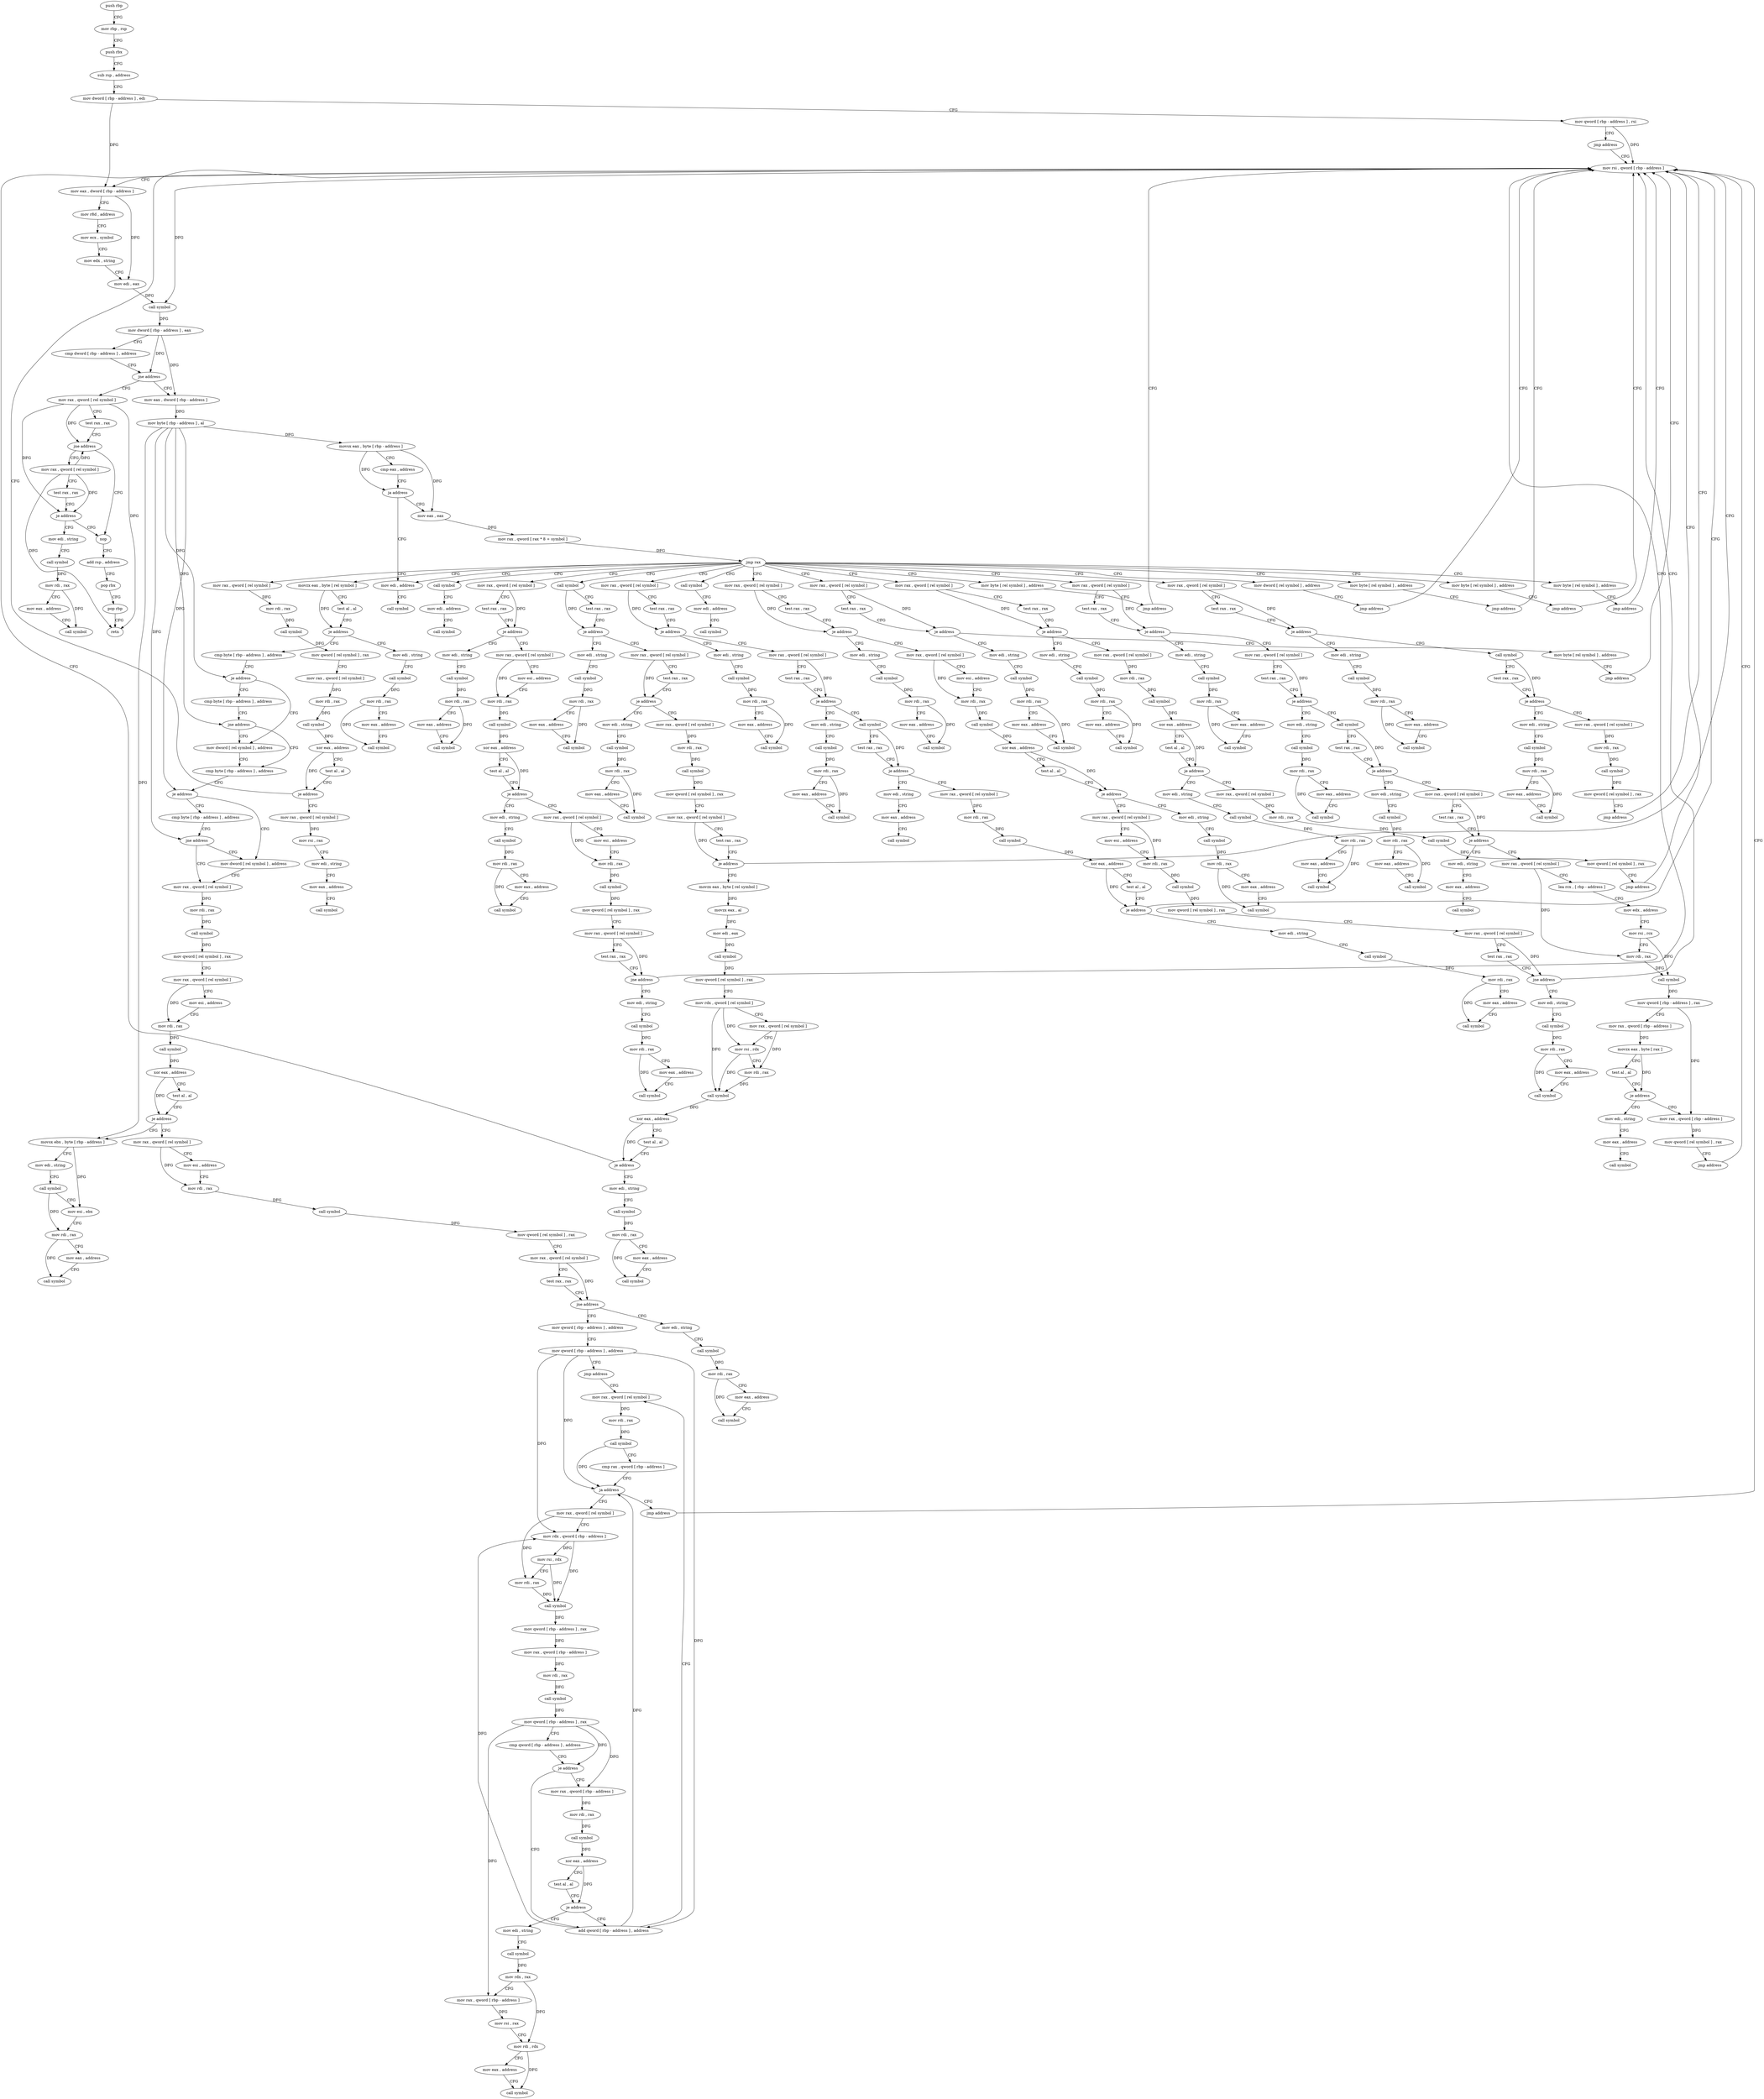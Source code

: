 digraph "func" {
"4219807" [label = "push rbp" ]
"4219808" [label = "mov rbp , rsp" ]
"4219811" [label = "push rbx" ]
"4219812" [label = "sub rsp , address" ]
"4219816" [label = "mov dword [ rbp - address ] , edi" ]
"4219819" [label = "mov qword [ rbp - address ] , rsi" ]
"4219823" [label = "jmp address" ]
"4221516" [label = "mov rsi , qword [ rbp - address ]" ]
"4221520" [label = "mov eax , dword [ rbp - address ]" ]
"4221523" [label = "mov r8d , address" ]
"4221529" [label = "mov ecx , symbol" ]
"4221534" [label = "mov edx , string" ]
"4221539" [label = "mov edi , eax" ]
"4221541" [label = "call symbol" ]
"4221546" [label = "mov dword [ rbp - address ] , eax" ]
"4221549" [label = "cmp dword [ rbp - address ] , address" ]
"4221553" [label = "jne address" ]
"4219828" [label = "mov eax , dword [ rbp - address ]" ]
"4221559" [label = "mov rax , qword [ rel symbol ]" ]
"4219831" [label = "mov byte [ rbp - address ] , al" ]
"4219834" [label = "movsx eax , byte [ rbp - address ]" ]
"4219838" [label = "cmp eax , address" ]
"4219841" [label = "ja address" ]
"4221506" [label = "mov edi , address" ]
"4219847" [label = "mov eax , eax" ]
"4221566" [label = "test rax , rax" ]
"4221569" [label = "jne address" ]
"4221606" [label = "nop" ]
"4221571" [label = "mov rax , qword [ rel symbol ]" ]
"4221511" [label = "call symbol" ]
"4219849" [label = "mov rax , qword [ rax * 8 + symbol ]" ]
"4219857" [label = "jmp rax" ]
"4219859" [label = "call symbol" ]
"4219874" [label = "call symbol" ]
"4219889" [label = "mov rax , qword [ rel symbol ]" ]
"4219967" [label = "call symbol" ]
"4220161" [label = "mov rax , qword [ rel symbol ]" ]
"4220310" [label = "mov rax , qword [ rel symbol ]" ]
"4220513" [label = "mov rax , qword [ rel symbol ]" ]
"4220608" [label = "mov byte [ rel symbol ] , address" ]
"4220620" [label = "mov byte [ rel symbol ] , address" ]
"4220632" [label = "mov dword [ rel symbol ] , address" ]
"4220647" [label = "mov byte [ rel symbol ] , address" ]
"4220659" [label = "mov rax , qword [ rel symbol ]" ]
"4220815" [label = "mov rax , qword [ rel symbol ]" ]
"4220922" [label = "mov rax , qword [ rel symbol ]" ]
"4221078" [label = "movzx eax , byte [ rel symbol ]" ]
"4221443" [label = "mov byte [ rel symbol ] , address" ]
"4221452" [label = "mov rax , qword [ rel symbol ]" ]
"4221607" [label = "add rsp , address" ]
"4221611" [label = "pop rbx" ]
"4221612" [label = "pop rbp" ]
"4221613" [label = "retn" ]
"4221578" [label = "test rax , rax" ]
"4221581" [label = "je address" ]
"4221583" [label = "mov edi , string" ]
"4219864" [label = "mov edi , address" ]
"4219869" [label = "call symbol" ]
"4219879" [label = "mov edi , address" ]
"4219884" [label = "call symbol" ]
"4219896" [label = "mov rdi , rax" ]
"4219899" [label = "call symbol" ]
"4219904" [label = "mov qword [ rel symbol ] , rax" ]
"4219911" [label = "mov rax , qword [ rel symbol ]" ]
"4219918" [label = "mov rdi , rax" ]
"4219921" [label = "call symbol" ]
"4219926" [label = "xor eax , address" ]
"4219929" [label = "test al , al" ]
"4219931" [label = "je address" ]
"4219937" [label = "mov rax , qword [ rel symbol ]" ]
"4219972" [label = "test rax , rax" ]
"4219975" [label = "je address" ]
"4220000" [label = "mov rax , qword [ rel symbol ]" ]
"4219977" [label = "mov edi , string" ]
"4220168" [label = "test rax , rax" ]
"4220171" [label = "je address" ]
"4220196" [label = "mov rax , qword [ rel symbol ]" ]
"4220173" [label = "mov edi , string" ]
"4220317" [label = "test rax , rax" ]
"4220320" [label = "je address" ]
"4220345" [label = "mov rax , qword [ rel symbol ]" ]
"4220322" [label = "mov edi , string" ]
"4220520" [label = "test rax , rax" ]
"4220523" [label = "je address" ]
"4220548" [label = "call symbol" ]
"4220525" [label = "mov edi , string" ]
"4220615" [label = "jmp address" ]
"4220627" [label = "jmp address" ]
"4220642" [label = "jmp address" ]
"4220654" [label = "jmp address" ]
"4220666" [label = "test rax , rax" ]
"4220669" [label = "je address" ]
"4220694" [label = "mov rax , qword [ rel symbol ]" ]
"4220671" [label = "mov edi , string" ]
"4220822" [label = "test rax , rax" ]
"4220825" [label = "je address" ]
"4220850" [label = "mov rax , qword [ rel symbol ]" ]
"4220827" [label = "mov edi , string" ]
"4220929" [label = "test rax , rax" ]
"4220932" [label = "je address" ]
"4220957" [label = "mov rax , qword [ rel symbol ]" ]
"4220934" [label = "mov edi , string" ]
"4221085" [label = "test al , al" ]
"4221087" [label = "je address" ]
"4221112" [label = "cmp byte [ rbp - address ] , address" ]
"4221089" [label = "mov edi , string" ]
"4221450" [label = "jmp address" ]
"4221459" [label = "test rax , rax" ]
"4221462" [label = "je address" ]
"4221497" [label = "mov byte [ rel symbol ] , address" ]
"4221464" [label = "mov edi , string" ]
"4221588" [label = "call symbol" ]
"4221593" [label = "mov rdi , rax" ]
"4221596" [label = "mov eax , address" ]
"4221601" [label = "call symbol" ]
"4219944" [label = "mov rsi , rax" ]
"4219947" [label = "mov edi , string" ]
"4219952" [label = "mov eax , address" ]
"4219957" [label = "call symbol" ]
"4220007" [label = "test rax , rax" ]
"4220010" [label = "je address" ]
"4220035" [label = "mov rax , qword [ rel symbol ]" ]
"4220012" [label = "mov edi , string" ]
"4219982" [label = "call symbol" ]
"4219987" [label = "mov rdi , rax" ]
"4219990" [label = "mov eax , address" ]
"4219995" [label = "call symbol" ]
"4220203" [label = "test rax , rax" ]
"4220206" [label = "je address" ]
"4220231" [label = "call symbol" ]
"4220208" [label = "mov edi , string" ]
"4220178" [label = "call symbol" ]
"4220183" [label = "mov rdi , rax" ]
"4220186" [label = "mov eax , address" ]
"4220191" [label = "call symbol" ]
"4220352" [label = "test rax , rax" ]
"4220355" [label = "je address" ]
"4220380" [label = "call symbol" ]
"4220357" [label = "mov edi , string" ]
"4220327" [label = "call symbol" ]
"4220332" [label = "mov rdi , rax" ]
"4220335" [label = "mov eax , address" ]
"4220340" [label = "call symbol" ]
"4220553" [label = "test rax , rax" ]
"4220556" [label = "je address" ]
"4220581" [label = "mov rax , qword [ rel symbol ]" ]
"4220558" [label = "mov edi , string" ]
"4220530" [label = "call symbol" ]
"4220535" [label = "mov rdi , rax" ]
"4220538" [label = "mov eax , address" ]
"4220543" [label = "call symbol" ]
"4220701" [label = "mov esi , address" ]
"4220706" [label = "mov rdi , rax" ]
"4220709" [label = "call symbol" ]
"4220714" [label = "xor eax , address" ]
"4220717" [label = "test al , al" ]
"4220719" [label = "je address" ]
"4220744" [label = "mov rax , qword [ rel symbol ]" ]
"4220721" [label = "mov edi , string" ]
"4220676" [label = "call symbol" ]
"4220681" [label = "mov rdi , rax" ]
"4220684" [label = "mov eax , address" ]
"4220689" [label = "call symbol" ]
"4220857" [label = "mov rdi , rax" ]
"4220860" [label = "call symbol" ]
"4220865" [label = "xor eax , address" ]
"4220868" [label = "test al , al" ]
"4220870" [label = "je address" ]
"4220895" [label = "mov rax , qword [ rel symbol ]" ]
"4220872" [label = "mov edi , string" ]
"4220832" [label = "call symbol" ]
"4220837" [label = "mov rdi , rax" ]
"4220840" [label = "mov eax , address" ]
"4220845" [label = "call symbol" ]
"4220964" [label = "mov esi , address" ]
"4220969" [label = "mov rdi , rax" ]
"4220972" [label = "call symbol" ]
"4220977" [label = "xor eax , address" ]
"4220980" [label = "test al , al" ]
"4220982" [label = "je address" ]
"4221007" [label = "mov rax , qword [ rel symbol ]" ]
"4220984" [label = "mov edi , string" ]
"4220939" [label = "call symbol" ]
"4220944" [label = "mov rdi , rax" ]
"4220947" [label = "mov eax , address" ]
"4220952" [label = "call symbol" ]
"4221116" [label = "je address" ]
"4221124" [label = "mov dword [ rel symbol ] , address" ]
"4221118" [label = "cmp byte [ rbp - address ] , address" ]
"4221094" [label = "call symbol" ]
"4221099" [label = "mov rdi , rax" ]
"4221102" [label = "mov eax , address" ]
"4221107" [label = "call symbol" ]
"4221504" [label = "jmp address" ]
"4221469" [label = "call symbol" ]
"4221474" [label = "mov rdi , rax" ]
"4221477" [label = "mov eax , address" ]
"4221482" [label = "call symbol" ]
"4220042" [label = "mov rdi , rax" ]
"4220045" [label = "call symbol" ]
"4220050" [label = "mov qword [ rel symbol ] , rax" ]
"4220057" [label = "mov rax , qword [ rel symbol ]" ]
"4220064" [label = "test rax , rax" ]
"4220067" [label = "je address" ]
"4220073" [label = "movzx eax , byte [ rel symbol ]" ]
"4220017" [label = "call symbol" ]
"4220022" [label = "mov rdi , rax" ]
"4220025" [label = "mov eax , address" ]
"4220030" [label = "call symbol" ]
"4220236" [label = "test rax , rax" ]
"4220239" [label = "je address" ]
"4220256" [label = "mov rax , qword [ rel symbol ]" ]
"4220241" [label = "mov edi , string" ]
"4220213" [label = "call symbol" ]
"4220218" [label = "mov rdi , rax" ]
"4220221" [label = "mov eax , address" ]
"4220226" [label = "call symbol" ]
"4220385" [label = "test rax , rax" ]
"4220388" [label = "je address" ]
"4220413" [label = "mov rax , qword [ rel symbol ]" ]
"4220390" [label = "mov edi , string" ]
"4220362" [label = "call symbol" ]
"4220367" [label = "mov rdi , rax" ]
"4220370" [label = "mov eax , address" ]
"4220375" [label = "call symbol" ]
"4220588" [label = "mov rdi , rax" ]
"4220591" [label = "call symbol" ]
"4220596" [label = "mov qword [ rel symbol ] , rax" ]
"4220603" [label = "jmp address" ]
"4220563" [label = "call symbol" ]
"4220568" [label = "mov rdi , rax" ]
"4220571" [label = "mov eax , address" ]
"4220576" [label = "call symbol" ]
"4220751" [label = "mov esi , address" ]
"4220756" [label = "mov rdi , rax" ]
"4220759" [label = "call symbol" ]
"4220764" [label = "mov qword [ rel symbol ] , rax" ]
"4220771" [label = "mov rax , qword [ rel symbol ]" ]
"4220778" [label = "test rax , rax" ]
"4220781" [label = "jne address" ]
"4220787" [label = "mov edi , string" ]
"4220726" [label = "call symbol" ]
"4220731" [label = "mov rdi , rax" ]
"4220734" [label = "mov eax , address" ]
"4220739" [label = "call symbol" ]
"4220902" [label = "mov rdi , rax" ]
"4220905" [label = "call symbol" ]
"4220910" [label = "mov qword [ rel symbol ] , rax" ]
"4220917" [label = "jmp address" ]
"4220877" [label = "call symbol" ]
"4220882" [label = "mov rdi , rax" ]
"4220885" [label = "mov eax , address" ]
"4220890" [label = "call symbol" ]
"4221014" [label = "mov esi , address" ]
"4221019" [label = "mov rdi , rax" ]
"4221022" [label = "call symbol" ]
"4221027" [label = "mov qword [ rel symbol ] , rax" ]
"4221034" [label = "mov rax , qword [ rel symbol ]" ]
"4221041" [label = "test rax , rax" ]
"4221044" [label = "jne address" ]
"4221050" [label = "mov edi , string" ]
"4220989" [label = "call symbol" ]
"4220994" [label = "mov rdi , rax" ]
"4220997" [label = "mov eax , address" ]
"4221002" [label = "call symbol" ]
"4221134" [label = "cmp byte [ rbp - address ] , address" ]
"4221122" [label = "jne address" ]
"4220080" [label = "movzx eax , al" ]
"4220083" [label = "mov edi , eax" ]
"4220085" [label = "call symbol" ]
"4220090" [label = "mov qword [ rel symbol ] , rax" ]
"4220097" [label = "mov rdx , qword [ rel symbol ]" ]
"4220104" [label = "mov rax , qword [ rel symbol ]" ]
"4220111" [label = "mov rsi , rdx" ]
"4220114" [label = "mov rdi , rax" ]
"4220117" [label = "call symbol" ]
"4220122" [label = "xor eax , address" ]
"4220125" [label = "test al , al" ]
"4220127" [label = "je address" ]
"4220133" [label = "mov edi , string" ]
"4220263" [label = "mov rdi , rax" ]
"4220266" [label = "call symbol" ]
"4220271" [label = "xor eax , address" ]
"4220274" [label = "test al , al" ]
"4220276" [label = "je address" ]
"4220282" [label = "mov edi , string" ]
"4220246" [label = "mov eax , address" ]
"4220251" [label = "call symbol" ]
"4220420" [label = "test rax , rax" ]
"4220423" [label = "je address" ]
"4220440" [label = "mov rax , qword [ rel symbol ]" ]
"4220425" [label = "mov edi , string" ]
"4220395" [label = "call symbol" ]
"4220400" [label = "mov rdi , rax" ]
"4220403" [label = "mov eax , address" ]
"4220408" [label = "call symbol" ]
"4220792" [label = "call symbol" ]
"4220797" [label = "mov rdi , rax" ]
"4220800" [label = "mov eax , address" ]
"4220805" [label = "call symbol" ]
"4221055" [label = "call symbol" ]
"4221060" [label = "mov rdi , rax" ]
"4221063" [label = "mov eax , address" ]
"4221068" [label = "call symbol" ]
"4221146" [label = "mov dword [ rel symbol ] , address" ]
"4221156" [label = "mov rax , qword [ rel symbol ]" ]
"4221140" [label = "cmp byte [ rbp - address ] , address" ]
"4221144" [label = "jne address" ]
"4221138" [label = "je address" ]
"4220138" [label = "call symbol" ]
"4220143" [label = "mov rdi , rax" ]
"4220146" [label = "mov eax , address" ]
"4220151" [label = "call symbol" ]
"4220287" [label = "call symbol" ]
"4220292" [label = "mov rdi , rax" ]
"4220295" [label = "mov eax , address" ]
"4220300" [label = "call symbol" ]
"4220447" [label = "lea rcx , [ rbp - address ]" ]
"4220451" [label = "mov edx , address" ]
"4220456" [label = "mov rsi , rcx" ]
"4220459" [label = "mov rdi , rax" ]
"4220462" [label = "call symbol" ]
"4220467" [label = "mov qword [ rbp - address ] , rax" ]
"4220471" [label = "mov rax , qword [ rbp - address ]" ]
"4220475" [label = "movzx eax , byte [ rax ]" ]
"4220478" [label = "test al , al" ]
"4220480" [label = "je address" ]
"4220497" [label = "mov rax , qword [ rbp - address ]" ]
"4220482" [label = "mov edi , string" ]
"4220430" [label = "mov eax , address" ]
"4220435" [label = "call symbol" ]
"4221234" [label = "mov rax , qword [ rel symbol ]" ]
"4221241" [label = "mov esi , address" ]
"4221246" [label = "mov rdi , rax" ]
"4221249" [label = "call symbol" ]
"4221254" [label = "mov qword [ rel symbol ] , rax" ]
"4221261" [label = "mov rax , qword [ rel symbol ]" ]
"4221268" [label = "test rax , rax" ]
"4221271" [label = "jne address" ]
"4221296" [label = "mov qword [ rbp - address ] , address" ]
"4221273" [label = "mov edi , string" ]
"4221205" [label = "movsx ebx , byte [ rbp - address ]" ]
"4221209" [label = "mov edi , string" ]
"4221214" [label = "call symbol" ]
"4221219" [label = "mov esi , ebx" ]
"4221221" [label = "mov rdi , rax" ]
"4221224" [label = "mov eax , address" ]
"4221229" [label = "call symbol" ]
"4221163" [label = "mov rdi , rax" ]
"4221166" [label = "call symbol" ]
"4221171" [label = "mov qword [ rel symbol ] , rax" ]
"4221178" [label = "mov rax , qword [ rel symbol ]" ]
"4221185" [label = "mov esi , address" ]
"4221190" [label = "mov rdi , rax" ]
"4221193" [label = "call symbol" ]
"4221198" [label = "xor eax , address" ]
"4221201" [label = "test al , al" ]
"4221203" [label = "je address" ]
"4220501" [label = "mov qword [ rel symbol ] , rax" ]
"4220508" [label = "jmp address" ]
"4220487" [label = "mov eax , address" ]
"4220492" [label = "call symbol" ]
"4221304" [label = "mov qword [ rbp - address ] , address" ]
"4221312" [label = "jmp address" ]
"4221420" [label = "mov rax , qword [ rel symbol ]" ]
"4221278" [label = "call symbol" ]
"4221283" [label = "mov rdi , rax" ]
"4221286" [label = "mov eax , address" ]
"4221291" [label = "call symbol" ]
"4221427" [label = "mov rdi , rax" ]
"4221430" [label = "call symbol" ]
"4221435" [label = "cmp rax , qword [ rbp - address ]" ]
"4221439" [label = "ja address" ]
"4221314" [label = "mov rax , qword [ rel symbol ]" ]
"4221441" [label = "jmp address" ]
"4221321" [label = "mov rdx , qword [ rbp - address ]" ]
"4221325" [label = "mov rsi , rdx" ]
"4221328" [label = "mov rdi , rax" ]
"4221331" [label = "call symbol" ]
"4221336" [label = "mov qword [ rbp - address ] , rax" ]
"4221340" [label = "mov rax , qword [ rbp - address ]" ]
"4221344" [label = "mov rdi , rax" ]
"4221347" [label = "call symbol" ]
"4221352" [label = "mov qword [ rbp - address ] , rax" ]
"4221356" [label = "cmp qword [ rbp - address ] , address" ]
"4221361" [label = "je address" ]
"4221415" [label = "add qword [ rbp - address ] , address" ]
"4221363" [label = "mov rax , qword [ rbp - address ]" ]
"4221367" [label = "mov rdi , rax" ]
"4221370" [label = "call symbol" ]
"4221375" [label = "xor eax , address" ]
"4221378" [label = "test al , al" ]
"4221380" [label = "je address" ]
"4221382" [label = "mov edi , string" ]
"4221387" [label = "call symbol" ]
"4221392" [label = "mov rdx , rax" ]
"4221395" [label = "mov rax , qword [ rbp - address ]" ]
"4221399" [label = "mov rsi , rax" ]
"4221402" [label = "mov rdi , rdx" ]
"4221405" [label = "mov eax , address" ]
"4221410" [label = "call symbol" ]
"4219807" -> "4219808" [ label = "CFG" ]
"4219808" -> "4219811" [ label = "CFG" ]
"4219811" -> "4219812" [ label = "CFG" ]
"4219812" -> "4219816" [ label = "CFG" ]
"4219816" -> "4219819" [ label = "CFG" ]
"4219816" -> "4221520" [ label = "DFG" ]
"4219819" -> "4219823" [ label = "CFG" ]
"4219819" -> "4221516" [ label = "DFG" ]
"4219823" -> "4221516" [ label = "CFG" ]
"4221516" -> "4221520" [ label = "CFG" ]
"4221516" -> "4221541" [ label = "DFG" ]
"4221520" -> "4221523" [ label = "CFG" ]
"4221520" -> "4221539" [ label = "DFG" ]
"4221523" -> "4221529" [ label = "CFG" ]
"4221529" -> "4221534" [ label = "CFG" ]
"4221534" -> "4221539" [ label = "CFG" ]
"4221539" -> "4221541" [ label = "DFG" ]
"4221541" -> "4221546" [ label = "DFG" ]
"4221546" -> "4221549" [ label = "CFG" ]
"4221546" -> "4221553" [ label = "DFG" ]
"4221546" -> "4219828" [ label = "DFG" ]
"4221549" -> "4221553" [ label = "CFG" ]
"4221553" -> "4219828" [ label = "CFG" ]
"4221553" -> "4221559" [ label = "CFG" ]
"4219828" -> "4219831" [ label = "DFG" ]
"4221559" -> "4221566" [ label = "CFG" ]
"4221559" -> "4221569" [ label = "DFG" ]
"4221559" -> "4221613" [ label = "DFG" ]
"4221559" -> "4221581" [ label = "DFG" ]
"4219831" -> "4219834" [ label = "DFG" ]
"4219831" -> "4221116" [ label = "DFG" ]
"4219831" -> "4221122" [ label = "DFG" ]
"4219831" -> "4221138" [ label = "DFG" ]
"4219831" -> "4221144" [ label = "DFG" ]
"4219831" -> "4221205" [ label = "DFG" ]
"4219834" -> "4219838" [ label = "CFG" ]
"4219834" -> "4219841" [ label = "DFG" ]
"4219834" -> "4219847" [ label = "DFG" ]
"4219838" -> "4219841" [ label = "CFG" ]
"4219841" -> "4221506" [ label = "CFG" ]
"4219841" -> "4219847" [ label = "CFG" ]
"4221506" -> "4221511" [ label = "CFG" ]
"4219847" -> "4219849" [ label = "DFG" ]
"4221566" -> "4221569" [ label = "CFG" ]
"4221569" -> "4221606" [ label = "CFG" ]
"4221569" -> "4221571" [ label = "CFG" ]
"4221606" -> "4221607" [ label = "CFG" ]
"4221571" -> "4221578" [ label = "CFG" ]
"4221571" -> "4221569" [ label = "DFG" ]
"4221571" -> "4221613" [ label = "DFG" ]
"4221571" -> "4221581" [ label = "DFG" ]
"4219849" -> "4219857" [ label = "DFG" ]
"4219857" -> "4219859" [ label = "CFG" ]
"4219857" -> "4219874" [ label = "CFG" ]
"4219857" -> "4219889" [ label = "CFG" ]
"4219857" -> "4219967" [ label = "CFG" ]
"4219857" -> "4220161" [ label = "CFG" ]
"4219857" -> "4220310" [ label = "CFG" ]
"4219857" -> "4220513" [ label = "CFG" ]
"4219857" -> "4220608" [ label = "CFG" ]
"4219857" -> "4220620" [ label = "CFG" ]
"4219857" -> "4220632" [ label = "CFG" ]
"4219857" -> "4220647" [ label = "CFG" ]
"4219857" -> "4220659" [ label = "CFG" ]
"4219857" -> "4220815" [ label = "CFG" ]
"4219857" -> "4220922" [ label = "CFG" ]
"4219857" -> "4221078" [ label = "CFG" ]
"4219857" -> "4221443" [ label = "CFG" ]
"4219857" -> "4221452" [ label = "CFG" ]
"4219857" -> "4221506" [ label = "CFG" ]
"4219859" -> "4219864" [ label = "CFG" ]
"4219874" -> "4219879" [ label = "CFG" ]
"4219889" -> "4219896" [ label = "DFG" ]
"4219967" -> "4219972" [ label = "CFG" ]
"4219967" -> "4219975" [ label = "DFG" ]
"4220161" -> "4220168" [ label = "CFG" ]
"4220161" -> "4220171" [ label = "DFG" ]
"4220310" -> "4220317" [ label = "CFG" ]
"4220310" -> "4220320" [ label = "DFG" ]
"4220513" -> "4220520" [ label = "CFG" ]
"4220513" -> "4220523" [ label = "DFG" ]
"4220608" -> "4220615" [ label = "CFG" ]
"4220620" -> "4220627" [ label = "CFG" ]
"4220632" -> "4220642" [ label = "CFG" ]
"4220647" -> "4220654" [ label = "CFG" ]
"4220659" -> "4220666" [ label = "CFG" ]
"4220659" -> "4220669" [ label = "DFG" ]
"4220815" -> "4220822" [ label = "CFG" ]
"4220815" -> "4220825" [ label = "DFG" ]
"4220922" -> "4220929" [ label = "CFG" ]
"4220922" -> "4220932" [ label = "DFG" ]
"4221078" -> "4221085" [ label = "CFG" ]
"4221078" -> "4221087" [ label = "DFG" ]
"4221443" -> "4221450" [ label = "CFG" ]
"4221452" -> "4221459" [ label = "CFG" ]
"4221452" -> "4221462" [ label = "DFG" ]
"4221607" -> "4221611" [ label = "CFG" ]
"4221611" -> "4221612" [ label = "CFG" ]
"4221612" -> "4221613" [ label = "CFG" ]
"4221578" -> "4221581" [ label = "CFG" ]
"4221581" -> "4221606" [ label = "CFG" ]
"4221581" -> "4221583" [ label = "CFG" ]
"4221583" -> "4221588" [ label = "CFG" ]
"4219864" -> "4219869" [ label = "CFG" ]
"4219879" -> "4219884" [ label = "CFG" ]
"4219896" -> "4219899" [ label = "DFG" ]
"4219899" -> "4219904" [ label = "DFG" ]
"4219904" -> "4219911" [ label = "CFG" ]
"4219911" -> "4219918" [ label = "DFG" ]
"4219918" -> "4219921" [ label = "DFG" ]
"4219921" -> "4219926" [ label = "DFG" ]
"4219926" -> "4219929" [ label = "CFG" ]
"4219926" -> "4219931" [ label = "DFG" ]
"4219929" -> "4219931" [ label = "CFG" ]
"4219931" -> "4221516" [ label = "CFG" ]
"4219931" -> "4219937" [ label = "CFG" ]
"4219937" -> "4219944" [ label = "DFG" ]
"4219972" -> "4219975" [ label = "CFG" ]
"4219975" -> "4220000" [ label = "CFG" ]
"4219975" -> "4219977" [ label = "CFG" ]
"4220000" -> "4220007" [ label = "CFG" ]
"4220000" -> "4220010" [ label = "DFG" ]
"4219977" -> "4219982" [ label = "CFG" ]
"4220168" -> "4220171" [ label = "CFG" ]
"4220171" -> "4220196" [ label = "CFG" ]
"4220171" -> "4220173" [ label = "CFG" ]
"4220196" -> "4220203" [ label = "CFG" ]
"4220196" -> "4220206" [ label = "DFG" ]
"4220173" -> "4220178" [ label = "CFG" ]
"4220317" -> "4220320" [ label = "CFG" ]
"4220320" -> "4220345" [ label = "CFG" ]
"4220320" -> "4220322" [ label = "CFG" ]
"4220345" -> "4220352" [ label = "CFG" ]
"4220345" -> "4220355" [ label = "DFG" ]
"4220322" -> "4220327" [ label = "CFG" ]
"4220520" -> "4220523" [ label = "CFG" ]
"4220523" -> "4220548" [ label = "CFG" ]
"4220523" -> "4220525" [ label = "CFG" ]
"4220548" -> "4220553" [ label = "CFG" ]
"4220548" -> "4220556" [ label = "DFG" ]
"4220525" -> "4220530" [ label = "CFG" ]
"4220615" -> "4221516" [ label = "CFG" ]
"4220627" -> "4221516" [ label = "CFG" ]
"4220642" -> "4221516" [ label = "CFG" ]
"4220654" -> "4221516" [ label = "CFG" ]
"4220666" -> "4220669" [ label = "CFG" ]
"4220669" -> "4220694" [ label = "CFG" ]
"4220669" -> "4220671" [ label = "CFG" ]
"4220694" -> "4220701" [ label = "CFG" ]
"4220694" -> "4220706" [ label = "DFG" ]
"4220671" -> "4220676" [ label = "CFG" ]
"4220822" -> "4220825" [ label = "CFG" ]
"4220825" -> "4220850" [ label = "CFG" ]
"4220825" -> "4220827" [ label = "CFG" ]
"4220850" -> "4220857" [ label = "DFG" ]
"4220827" -> "4220832" [ label = "CFG" ]
"4220929" -> "4220932" [ label = "CFG" ]
"4220932" -> "4220957" [ label = "CFG" ]
"4220932" -> "4220934" [ label = "CFG" ]
"4220957" -> "4220964" [ label = "CFG" ]
"4220957" -> "4220969" [ label = "DFG" ]
"4220934" -> "4220939" [ label = "CFG" ]
"4221085" -> "4221087" [ label = "CFG" ]
"4221087" -> "4221112" [ label = "CFG" ]
"4221087" -> "4221089" [ label = "CFG" ]
"4221112" -> "4221116" [ label = "CFG" ]
"4221089" -> "4221094" [ label = "CFG" ]
"4221450" -> "4221516" [ label = "CFG" ]
"4221459" -> "4221462" [ label = "CFG" ]
"4221462" -> "4221497" [ label = "CFG" ]
"4221462" -> "4221464" [ label = "CFG" ]
"4221497" -> "4221504" [ label = "CFG" ]
"4221464" -> "4221469" [ label = "CFG" ]
"4221588" -> "4221593" [ label = "DFG" ]
"4221593" -> "4221596" [ label = "CFG" ]
"4221593" -> "4221601" [ label = "DFG" ]
"4221596" -> "4221601" [ label = "CFG" ]
"4219944" -> "4219947" [ label = "CFG" ]
"4219947" -> "4219952" [ label = "CFG" ]
"4219952" -> "4219957" [ label = "CFG" ]
"4220007" -> "4220010" [ label = "CFG" ]
"4220010" -> "4220035" [ label = "CFG" ]
"4220010" -> "4220012" [ label = "CFG" ]
"4220035" -> "4220042" [ label = "DFG" ]
"4220012" -> "4220017" [ label = "CFG" ]
"4219982" -> "4219987" [ label = "DFG" ]
"4219987" -> "4219990" [ label = "CFG" ]
"4219987" -> "4219995" [ label = "DFG" ]
"4219990" -> "4219995" [ label = "CFG" ]
"4220203" -> "4220206" [ label = "CFG" ]
"4220206" -> "4220231" [ label = "CFG" ]
"4220206" -> "4220208" [ label = "CFG" ]
"4220231" -> "4220236" [ label = "CFG" ]
"4220231" -> "4220239" [ label = "DFG" ]
"4220208" -> "4220213" [ label = "CFG" ]
"4220178" -> "4220183" [ label = "DFG" ]
"4220183" -> "4220186" [ label = "CFG" ]
"4220183" -> "4220191" [ label = "DFG" ]
"4220186" -> "4220191" [ label = "CFG" ]
"4220352" -> "4220355" [ label = "CFG" ]
"4220355" -> "4220380" [ label = "CFG" ]
"4220355" -> "4220357" [ label = "CFG" ]
"4220380" -> "4220385" [ label = "CFG" ]
"4220380" -> "4220388" [ label = "DFG" ]
"4220357" -> "4220362" [ label = "CFG" ]
"4220327" -> "4220332" [ label = "DFG" ]
"4220332" -> "4220335" [ label = "CFG" ]
"4220332" -> "4220340" [ label = "DFG" ]
"4220335" -> "4220340" [ label = "CFG" ]
"4220553" -> "4220556" [ label = "CFG" ]
"4220556" -> "4220581" [ label = "CFG" ]
"4220556" -> "4220558" [ label = "CFG" ]
"4220581" -> "4220588" [ label = "DFG" ]
"4220558" -> "4220563" [ label = "CFG" ]
"4220530" -> "4220535" [ label = "DFG" ]
"4220535" -> "4220538" [ label = "CFG" ]
"4220535" -> "4220543" [ label = "DFG" ]
"4220538" -> "4220543" [ label = "CFG" ]
"4220701" -> "4220706" [ label = "CFG" ]
"4220706" -> "4220709" [ label = "DFG" ]
"4220709" -> "4220714" [ label = "DFG" ]
"4220714" -> "4220717" [ label = "CFG" ]
"4220714" -> "4220719" [ label = "DFG" ]
"4220717" -> "4220719" [ label = "CFG" ]
"4220719" -> "4220744" [ label = "CFG" ]
"4220719" -> "4220721" [ label = "CFG" ]
"4220744" -> "4220751" [ label = "CFG" ]
"4220744" -> "4220756" [ label = "DFG" ]
"4220721" -> "4220726" [ label = "CFG" ]
"4220676" -> "4220681" [ label = "DFG" ]
"4220681" -> "4220684" [ label = "CFG" ]
"4220681" -> "4220689" [ label = "DFG" ]
"4220684" -> "4220689" [ label = "CFG" ]
"4220857" -> "4220860" [ label = "DFG" ]
"4220860" -> "4220865" [ label = "DFG" ]
"4220865" -> "4220868" [ label = "CFG" ]
"4220865" -> "4220870" [ label = "DFG" ]
"4220868" -> "4220870" [ label = "CFG" ]
"4220870" -> "4220895" [ label = "CFG" ]
"4220870" -> "4220872" [ label = "CFG" ]
"4220895" -> "4220902" [ label = "DFG" ]
"4220872" -> "4220877" [ label = "CFG" ]
"4220832" -> "4220837" [ label = "DFG" ]
"4220837" -> "4220840" [ label = "CFG" ]
"4220837" -> "4220845" [ label = "DFG" ]
"4220840" -> "4220845" [ label = "CFG" ]
"4220964" -> "4220969" [ label = "CFG" ]
"4220969" -> "4220972" [ label = "DFG" ]
"4220972" -> "4220977" [ label = "DFG" ]
"4220977" -> "4220980" [ label = "CFG" ]
"4220977" -> "4220982" [ label = "DFG" ]
"4220980" -> "4220982" [ label = "CFG" ]
"4220982" -> "4221007" [ label = "CFG" ]
"4220982" -> "4220984" [ label = "CFG" ]
"4221007" -> "4221014" [ label = "CFG" ]
"4221007" -> "4221019" [ label = "DFG" ]
"4220984" -> "4220989" [ label = "CFG" ]
"4220939" -> "4220944" [ label = "DFG" ]
"4220944" -> "4220947" [ label = "CFG" ]
"4220944" -> "4220952" [ label = "DFG" ]
"4220947" -> "4220952" [ label = "CFG" ]
"4221116" -> "4221124" [ label = "CFG" ]
"4221116" -> "4221118" [ label = "CFG" ]
"4221124" -> "4221134" [ label = "CFG" ]
"4221118" -> "4221122" [ label = "CFG" ]
"4221094" -> "4221099" [ label = "DFG" ]
"4221099" -> "4221102" [ label = "CFG" ]
"4221099" -> "4221107" [ label = "DFG" ]
"4221102" -> "4221107" [ label = "CFG" ]
"4221504" -> "4221516" [ label = "CFG" ]
"4221469" -> "4221474" [ label = "DFG" ]
"4221474" -> "4221477" [ label = "CFG" ]
"4221474" -> "4221482" [ label = "DFG" ]
"4221477" -> "4221482" [ label = "CFG" ]
"4220042" -> "4220045" [ label = "DFG" ]
"4220045" -> "4220050" [ label = "DFG" ]
"4220050" -> "4220057" [ label = "CFG" ]
"4220057" -> "4220064" [ label = "CFG" ]
"4220057" -> "4220067" [ label = "DFG" ]
"4220064" -> "4220067" [ label = "CFG" ]
"4220067" -> "4221516" [ label = "CFG" ]
"4220067" -> "4220073" [ label = "CFG" ]
"4220073" -> "4220080" [ label = "DFG" ]
"4220017" -> "4220022" [ label = "DFG" ]
"4220022" -> "4220025" [ label = "CFG" ]
"4220022" -> "4220030" [ label = "DFG" ]
"4220025" -> "4220030" [ label = "CFG" ]
"4220236" -> "4220239" [ label = "CFG" ]
"4220239" -> "4220256" [ label = "CFG" ]
"4220239" -> "4220241" [ label = "CFG" ]
"4220256" -> "4220263" [ label = "DFG" ]
"4220241" -> "4220246" [ label = "CFG" ]
"4220213" -> "4220218" [ label = "DFG" ]
"4220218" -> "4220221" [ label = "CFG" ]
"4220218" -> "4220226" [ label = "DFG" ]
"4220221" -> "4220226" [ label = "CFG" ]
"4220385" -> "4220388" [ label = "CFG" ]
"4220388" -> "4220413" [ label = "CFG" ]
"4220388" -> "4220390" [ label = "CFG" ]
"4220413" -> "4220420" [ label = "CFG" ]
"4220413" -> "4220423" [ label = "DFG" ]
"4220390" -> "4220395" [ label = "CFG" ]
"4220362" -> "4220367" [ label = "DFG" ]
"4220367" -> "4220370" [ label = "CFG" ]
"4220367" -> "4220375" [ label = "DFG" ]
"4220370" -> "4220375" [ label = "CFG" ]
"4220588" -> "4220591" [ label = "DFG" ]
"4220591" -> "4220596" [ label = "DFG" ]
"4220596" -> "4220603" [ label = "CFG" ]
"4220603" -> "4221516" [ label = "CFG" ]
"4220563" -> "4220568" [ label = "DFG" ]
"4220568" -> "4220571" [ label = "CFG" ]
"4220568" -> "4220576" [ label = "DFG" ]
"4220571" -> "4220576" [ label = "CFG" ]
"4220751" -> "4220756" [ label = "CFG" ]
"4220756" -> "4220759" [ label = "DFG" ]
"4220759" -> "4220764" [ label = "DFG" ]
"4220764" -> "4220771" [ label = "CFG" ]
"4220771" -> "4220778" [ label = "CFG" ]
"4220771" -> "4220781" [ label = "DFG" ]
"4220778" -> "4220781" [ label = "CFG" ]
"4220781" -> "4221516" [ label = "CFG" ]
"4220781" -> "4220787" [ label = "CFG" ]
"4220787" -> "4220792" [ label = "CFG" ]
"4220726" -> "4220731" [ label = "DFG" ]
"4220731" -> "4220734" [ label = "CFG" ]
"4220731" -> "4220739" [ label = "DFG" ]
"4220734" -> "4220739" [ label = "CFG" ]
"4220902" -> "4220905" [ label = "DFG" ]
"4220905" -> "4220910" [ label = "DFG" ]
"4220910" -> "4220917" [ label = "CFG" ]
"4220917" -> "4221516" [ label = "CFG" ]
"4220877" -> "4220882" [ label = "DFG" ]
"4220882" -> "4220885" [ label = "CFG" ]
"4220882" -> "4220890" [ label = "DFG" ]
"4220885" -> "4220890" [ label = "CFG" ]
"4221014" -> "4221019" [ label = "CFG" ]
"4221019" -> "4221022" [ label = "DFG" ]
"4221022" -> "4221027" [ label = "DFG" ]
"4221027" -> "4221034" [ label = "CFG" ]
"4221034" -> "4221041" [ label = "CFG" ]
"4221034" -> "4221044" [ label = "DFG" ]
"4221041" -> "4221044" [ label = "CFG" ]
"4221044" -> "4221516" [ label = "CFG" ]
"4221044" -> "4221050" [ label = "CFG" ]
"4221050" -> "4221055" [ label = "CFG" ]
"4220989" -> "4220994" [ label = "DFG" ]
"4220994" -> "4220997" [ label = "CFG" ]
"4220994" -> "4221002" [ label = "DFG" ]
"4220997" -> "4221002" [ label = "CFG" ]
"4221134" -> "4221138" [ label = "CFG" ]
"4221122" -> "4221134" [ label = "CFG" ]
"4221122" -> "4221124" [ label = "CFG" ]
"4220080" -> "4220083" [ label = "DFG" ]
"4220083" -> "4220085" [ label = "DFG" ]
"4220085" -> "4220090" [ label = "DFG" ]
"4220090" -> "4220097" [ label = "CFG" ]
"4220097" -> "4220104" [ label = "CFG" ]
"4220097" -> "4220111" [ label = "DFG" ]
"4220097" -> "4220117" [ label = "DFG" ]
"4220104" -> "4220111" [ label = "CFG" ]
"4220104" -> "4220114" [ label = "DFG" ]
"4220111" -> "4220114" [ label = "CFG" ]
"4220111" -> "4220117" [ label = "DFG" ]
"4220114" -> "4220117" [ label = "DFG" ]
"4220117" -> "4220122" [ label = "DFG" ]
"4220122" -> "4220125" [ label = "CFG" ]
"4220122" -> "4220127" [ label = "DFG" ]
"4220125" -> "4220127" [ label = "CFG" ]
"4220127" -> "4221516" [ label = "CFG" ]
"4220127" -> "4220133" [ label = "CFG" ]
"4220133" -> "4220138" [ label = "CFG" ]
"4220263" -> "4220266" [ label = "DFG" ]
"4220266" -> "4220271" [ label = "DFG" ]
"4220271" -> "4220274" [ label = "CFG" ]
"4220271" -> "4220276" [ label = "DFG" ]
"4220274" -> "4220276" [ label = "CFG" ]
"4220276" -> "4221516" [ label = "CFG" ]
"4220276" -> "4220282" [ label = "CFG" ]
"4220282" -> "4220287" [ label = "CFG" ]
"4220246" -> "4220251" [ label = "CFG" ]
"4220420" -> "4220423" [ label = "CFG" ]
"4220423" -> "4220440" [ label = "CFG" ]
"4220423" -> "4220425" [ label = "CFG" ]
"4220440" -> "4220447" [ label = "CFG" ]
"4220440" -> "4220459" [ label = "DFG" ]
"4220425" -> "4220430" [ label = "CFG" ]
"4220395" -> "4220400" [ label = "DFG" ]
"4220400" -> "4220403" [ label = "CFG" ]
"4220400" -> "4220408" [ label = "DFG" ]
"4220403" -> "4220408" [ label = "CFG" ]
"4220792" -> "4220797" [ label = "DFG" ]
"4220797" -> "4220800" [ label = "CFG" ]
"4220797" -> "4220805" [ label = "DFG" ]
"4220800" -> "4220805" [ label = "CFG" ]
"4221055" -> "4221060" [ label = "DFG" ]
"4221060" -> "4221063" [ label = "CFG" ]
"4221060" -> "4221068" [ label = "DFG" ]
"4221063" -> "4221068" [ label = "CFG" ]
"4221146" -> "4221156" [ label = "CFG" ]
"4221156" -> "4221163" [ label = "DFG" ]
"4221140" -> "4221144" [ label = "CFG" ]
"4221144" -> "4221156" [ label = "CFG" ]
"4221144" -> "4221146" [ label = "CFG" ]
"4221138" -> "4221146" [ label = "CFG" ]
"4221138" -> "4221140" [ label = "CFG" ]
"4220138" -> "4220143" [ label = "DFG" ]
"4220143" -> "4220146" [ label = "CFG" ]
"4220143" -> "4220151" [ label = "DFG" ]
"4220146" -> "4220151" [ label = "CFG" ]
"4220287" -> "4220292" [ label = "DFG" ]
"4220292" -> "4220295" [ label = "CFG" ]
"4220292" -> "4220300" [ label = "DFG" ]
"4220295" -> "4220300" [ label = "CFG" ]
"4220447" -> "4220451" [ label = "CFG" ]
"4220451" -> "4220456" [ label = "CFG" ]
"4220456" -> "4220459" [ label = "CFG" ]
"4220456" -> "4220462" [ label = "DFG" ]
"4220459" -> "4220462" [ label = "DFG" ]
"4220462" -> "4220467" [ label = "DFG" ]
"4220467" -> "4220471" [ label = "CFG" ]
"4220467" -> "4220497" [ label = "DFG" ]
"4220471" -> "4220475" [ label = "DFG" ]
"4220475" -> "4220478" [ label = "CFG" ]
"4220475" -> "4220480" [ label = "DFG" ]
"4220478" -> "4220480" [ label = "CFG" ]
"4220480" -> "4220497" [ label = "CFG" ]
"4220480" -> "4220482" [ label = "CFG" ]
"4220497" -> "4220501" [ label = "DFG" ]
"4220482" -> "4220487" [ label = "CFG" ]
"4220430" -> "4220435" [ label = "CFG" ]
"4221234" -> "4221241" [ label = "CFG" ]
"4221234" -> "4221246" [ label = "DFG" ]
"4221241" -> "4221246" [ label = "CFG" ]
"4221246" -> "4221249" [ label = "DFG" ]
"4221249" -> "4221254" [ label = "DFG" ]
"4221254" -> "4221261" [ label = "CFG" ]
"4221261" -> "4221268" [ label = "CFG" ]
"4221261" -> "4221271" [ label = "DFG" ]
"4221268" -> "4221271" [ label = "CFG" ]
"4221271" -> "4221296" [ label = "CFG" ]
"4221271" -> "4221273" [ label = "CFG" ]
"4221296" -> "4221304" [ label = "CFG" ]
"4221273" -> "4221278" [ label = "CFG" ]
"4221205" -> "4221209" [ label = "CFG" ]
"4221205" -> "4221219" [ label = "DFG" ]
"4221209" -> "4221214" [ label = "CFG" ]
"4221214" -> "4221219" [ label = "CFG" ]
"4221214" -> "4221221" [ label = "DFG" ]
"4221219" -> "4221221" [ label = "CFG" ]
"4221221" -> "4221224" [ label = "CFG" ]
"4221221" -> "4221229" [ label = "DFG" ]
"4221224" -> "4221229" [ label = "CFG" ]
"4221163" -> "4221166" [ label = "DFG" ]
"4221166" -> "4221171" [ label = "DFG" ]
"4221171" -> "4221178" [ label = "CFG" ]
"4221178" -> "4221185" [ label = "CFG" ]
"4221178" -> "4221190" [ label = "DFG" ]
"4221185" -> "4221190" [ label = "CFG" ]
"4221190" -> "4221193" [ label = "DFG" ]
"4221193" -> "4221198" [ label = "DFG" ]
"4221198" -> "4221201" [ label = "CFG" ]
"4221198" -> "4221203" [ label = "DFG" ]
"4221201" -> "4221203" [ label = "CFG" ]
"4221203" -> "4221234" [ label = "CFG" ]
"4221203" -> "4221205" [ label = "CFG" ]
"4220501" -> "4220508" [ label = "CFG" ]
"4220508" -> "4221516" [ label = "CFG" ]
"4220487" -> "4220492" [ label = "CFG" ]
"4221304" -> "4221312" [ label = "CFG" ]
"4221304" -> "4221439" [ label = "DFG" ]
"4221304" -> "4221321" [ label = "DFG" ]
"4221304" -> "4221415" [ label = "DFG" ]
"4221312" -> "4221420" [ label = "CFG" ]
"4221420" -> "4221427" [ label = "DFG" ]
"4221278" -> "4221283" [ label = "DFG" ]
"4221283" -> "4221286" [ label = "CFG" ]
"4221283" -> "4221291" [ label = "DFG" ]
"4221286" -> "4221291" [ label = "CFG" ]
"4221427" -> "4221430" [ label = "DFG" ]
"4221430" -> "4221435" [ label = "CFG" ]
"4221430" -> "4221439" [ label = "DFG" ]
"4221435" -> "4221439" [ label = "CFG" ]
"4221439" -> "4221314" [ label = "CFG" ]
"4221439" -> "4221441" [ label = "CFG" ]
"4221314" -> "4221321" [ label = "CFG" ]
"4221314" -> "4221328" [ label = "DFG" ]
"4221441" -> "4221516" [ label = "CFG" ]
"4221321" -> "4221325" [ label = "DFG" ]
"4221321" -> "4221331" [ label = "DFG" ]
"4221325" -> "4221328" [ label = "CFG" ]
"4221325" -> "4221331" [ label = "DFG" ]
"4221328" -> "4221331" [ label = "DFG" ]
"4221331" -> "4221336" [ label = "DFG" ]
"4221336" -> "4221340" [ label = "DFG" ]
"4221340" -> "4221344" [ label = "DFG" ]
"4221344" -> "4221347" [ label = "DFG" ]
"4221347" -> "4221352" [ label = "DFG" ]
"4221352" -> "4221356" [ label = "CFG" ]
"4221352" -> "4221361" [ label = "DFG" ]
"4221352" -> "4221363" [ label = "DFG" ]
"4221352" -> "4221395" [ label = "DFG" ]
"4221356" -> "4221361" [ label = "CFG" ]
"4221361" -> "4221415" [ label = "CFG" ]
"4221361" -> "4221363" [ label = "CFG" ]
"4221415" -> "4221420" [ label = "CFG" ]
"4221415" -> "4221439" [ label = "DFG" ]
"4221415" -> "4221321" [ label = "DFG" ]
"4221363" -> "4221367" [ label = "DFG" ]
"4221367" -> "4221370" [ label = "DFG" ]
"4221370" -> "4221375" [ label = "DFG" ]
"4221375" -> "4221378" [ label = "CFG" ]
"4221375" -> "4221380" [ label = "DFG" ]
"4221378" -> "4221380" [ label = "CFG" ]
"4221380" -> "4221415" [ label = "CFG" ]
"4221380" -> "4221382" [ label = "CFG" ]
"4221382" -> "4221387" [ label = "CFG" ]
"4221387" -> "4221392" [ label = "DFG" ]
"4221392" -> "4221395" [ label = "CFG" ]
"4221392" -> "4221402" [ label = "DFG" ]
"4221395" -> "4221399" [ label = "DFG" ]
"4221399" -> "4221402" [ label = "CFG" ]
"4221402" -> "4221405" [ label = "CFG" ]
"4221402" -> "4221410" [ label = "DFG" ]
"4221405" -> "4221410" [ label = "CFG" ]
}
